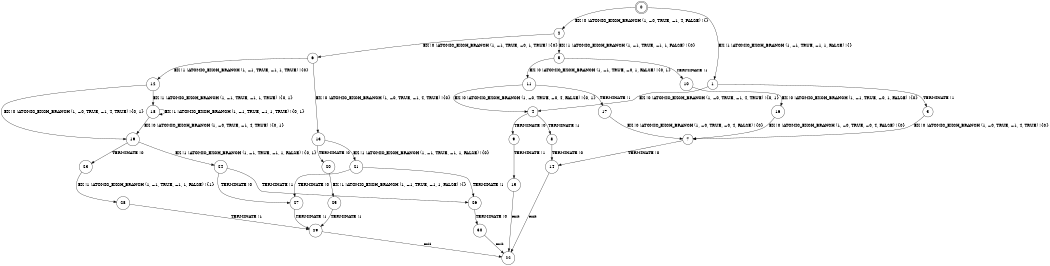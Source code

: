 digraph BCG {
size = "7, 10.5";
center = TRUE;
node [shape = circle];
0 [peripheries = 2];
0 -> 1 [label = "EX !1 !ATOMIC_EXCH_BRANCH (1, +1, TRUE, +1, 1, FALSE) !{}"];
0 -> 2 [label = "EX !0 !ATOMIC_EXCH_BRANCH (1, +0, TRUE, +1, 4, FALSE) !{}"];
1 -> 3 [label = "TERMINATE !1"];
1 -> 4 [label = "EX !0 !ATOMIC_EXCH_BRANCH (1, +0, TRUE, +1, 4, TRUE) !{0, 1}"];
2 -> 5 [label = "EX !1 !ATOMIC_EXCH_BRANCH (1, +1, TRUE, +1, 1, FALSE) !{0}"];
2 -> 6 [label = "EX !0 !ATOMIC_EXCH_BRANCH (1, +1, TRUE, +0, 1, TRUE) !{0}"];
3 -> 7 [label = "EX !0 !ATOMIC_EXCH_BRANCH (1, +0, TRUE, +1, 4, TRUE) !{0}"];
4 -> 8 [label = "TERMINATE !1"];
4 -> 9 [label = "TERMINATE !0"];
5 -> 10 [label = "TERMINATE !1"];
5 -> 11 [label = "EX !0 !ATOMIC_EXCH_BRANCH (1, +1, TRUE, +0, 1, FALSE) !{0, 1}"];
6 -> 12 [label = "EX !1 !ATOMIC_EXCH_BRANCH (1, +1, TRUE, +1, 1, TRUE) !{0}"];
6 -> 13 [label = "EX !0 !ATOMIC_EXCH_BRANCH (1, +0, TRUE, +1, 4, TRUE) !{0}"];
7 -> 14 [label = "TERMINATE !0"];
8 -> 14 [label = "TERMINATE !0"];
9 -> 15 [label = "TERMINATE !1"];
10 -> 16 [label = "EX !0 !ATOMIC_EXCH_BRANCH (1, +1, TRUE, +0, 1, FALSE) !{0}"];
11 -> 17 [label = "TERMINATE !1"];
11 -> 4 [label = "EX !0 !ATOMIC_EXCH_BRANCH (1, +0, TRUE, +0, 4, FALSE) !{0, 1}"];
12 -> 18 [label = "EX !1 !ATOMIC_EXCH_BRANCH (1, +1, TRUE, +1, 1, TRUE) !{0, 1}"];
12 -> 19 [label = "EX !0 !ATOMIC_EXCH_BRANCH (1, +0, TRUE, +1, 4, TRUE) !{0, 1}"];
13 -> 20 [label = "TERMINATE !0"];
13 -> 21 [label = "EX !1 !ATOMIC_EXCH_BRANCH (1, +1, TRUE, +1, 1, FALSE) !{0}"];
14 -> 22 [label = "exit"];
15 -> 22 [label = "exit"];
16 -> 7 [label = "EX !0 !ATOMIC_EXCH_BRANCH (1, +0, TRUE, +0, 4, FALSE) !{0}"];
17 -> 7 [label = "EX !0 !ATOMIC_EXCH_BRANCH (1, +0, TRUE, +0, 4, FALSE) !{0}"];
18 -> 18 [label = "EX !1 !ATOMIC_EXCH_BRANCH (1, +1, TRUE, +1, 1, TRUE) !{0, 1}"];
18 -> 19 [label = "EX !0 !ATOMIC_EXCH_BRANCH (1, +0, TRUE, +1, 4, TRUE) !{0, 1}"];
19 -> 23 [label = "TERMINATE !0"];
19 -> 24 [label = "EX !1 !ATOMIC_EXCH_BRANCH (1, +1, TRUE, +1, 1, FALSE) !{0, 1}"];
20 -> 25 [label = "EX !1 !ATOMIC_EXCH_BRANCH (1, +1, TRUE, +1, 1, FALSE) !{}"];
21 -> 26 [label = "TERMINATE !1"];
21 -> 27 [label = "TERMINATE !0"];
23 -> 28 [label = "EX !1 !ATOMIC_EXCH_BRANCH (1, +1, TRUE, +1, 1, FALSE) !{1}"];
24 -> 26 [label = "TERMINATE !1"];
24 -> 27 [label = "TERMINATE !0"];
25 -> 29 [label = "TERMINATE !1"];
26 -> 30 [label = "TERMINATE !0"];
27 -> 29 [label = "TERMINATE !1"];
28 -> 29 [label = "TERMINATE !1"];
29 -> 22 [label = "exit"];
30 -> 22 [label = "exit"];
}
